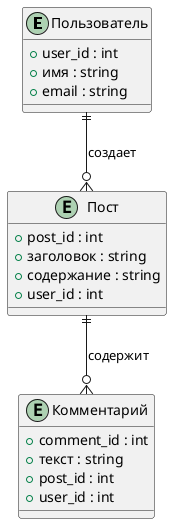 @startuml
entity "Пользователь" {
  +user_id : int
  +имя : string
  +email : string
}

entity "Пост" {
  +post_id : int
  +заголовок : string
  +содержание : string
  +user_id : int
}

entity "Комментарий" {
  +comment_id : int
  +текст : string
  +post_id : int
  +user_id : int
}

Пользователь ||--o{ Пост : создает
Пост ||--o{ Комментарий : содержит
@enduml
